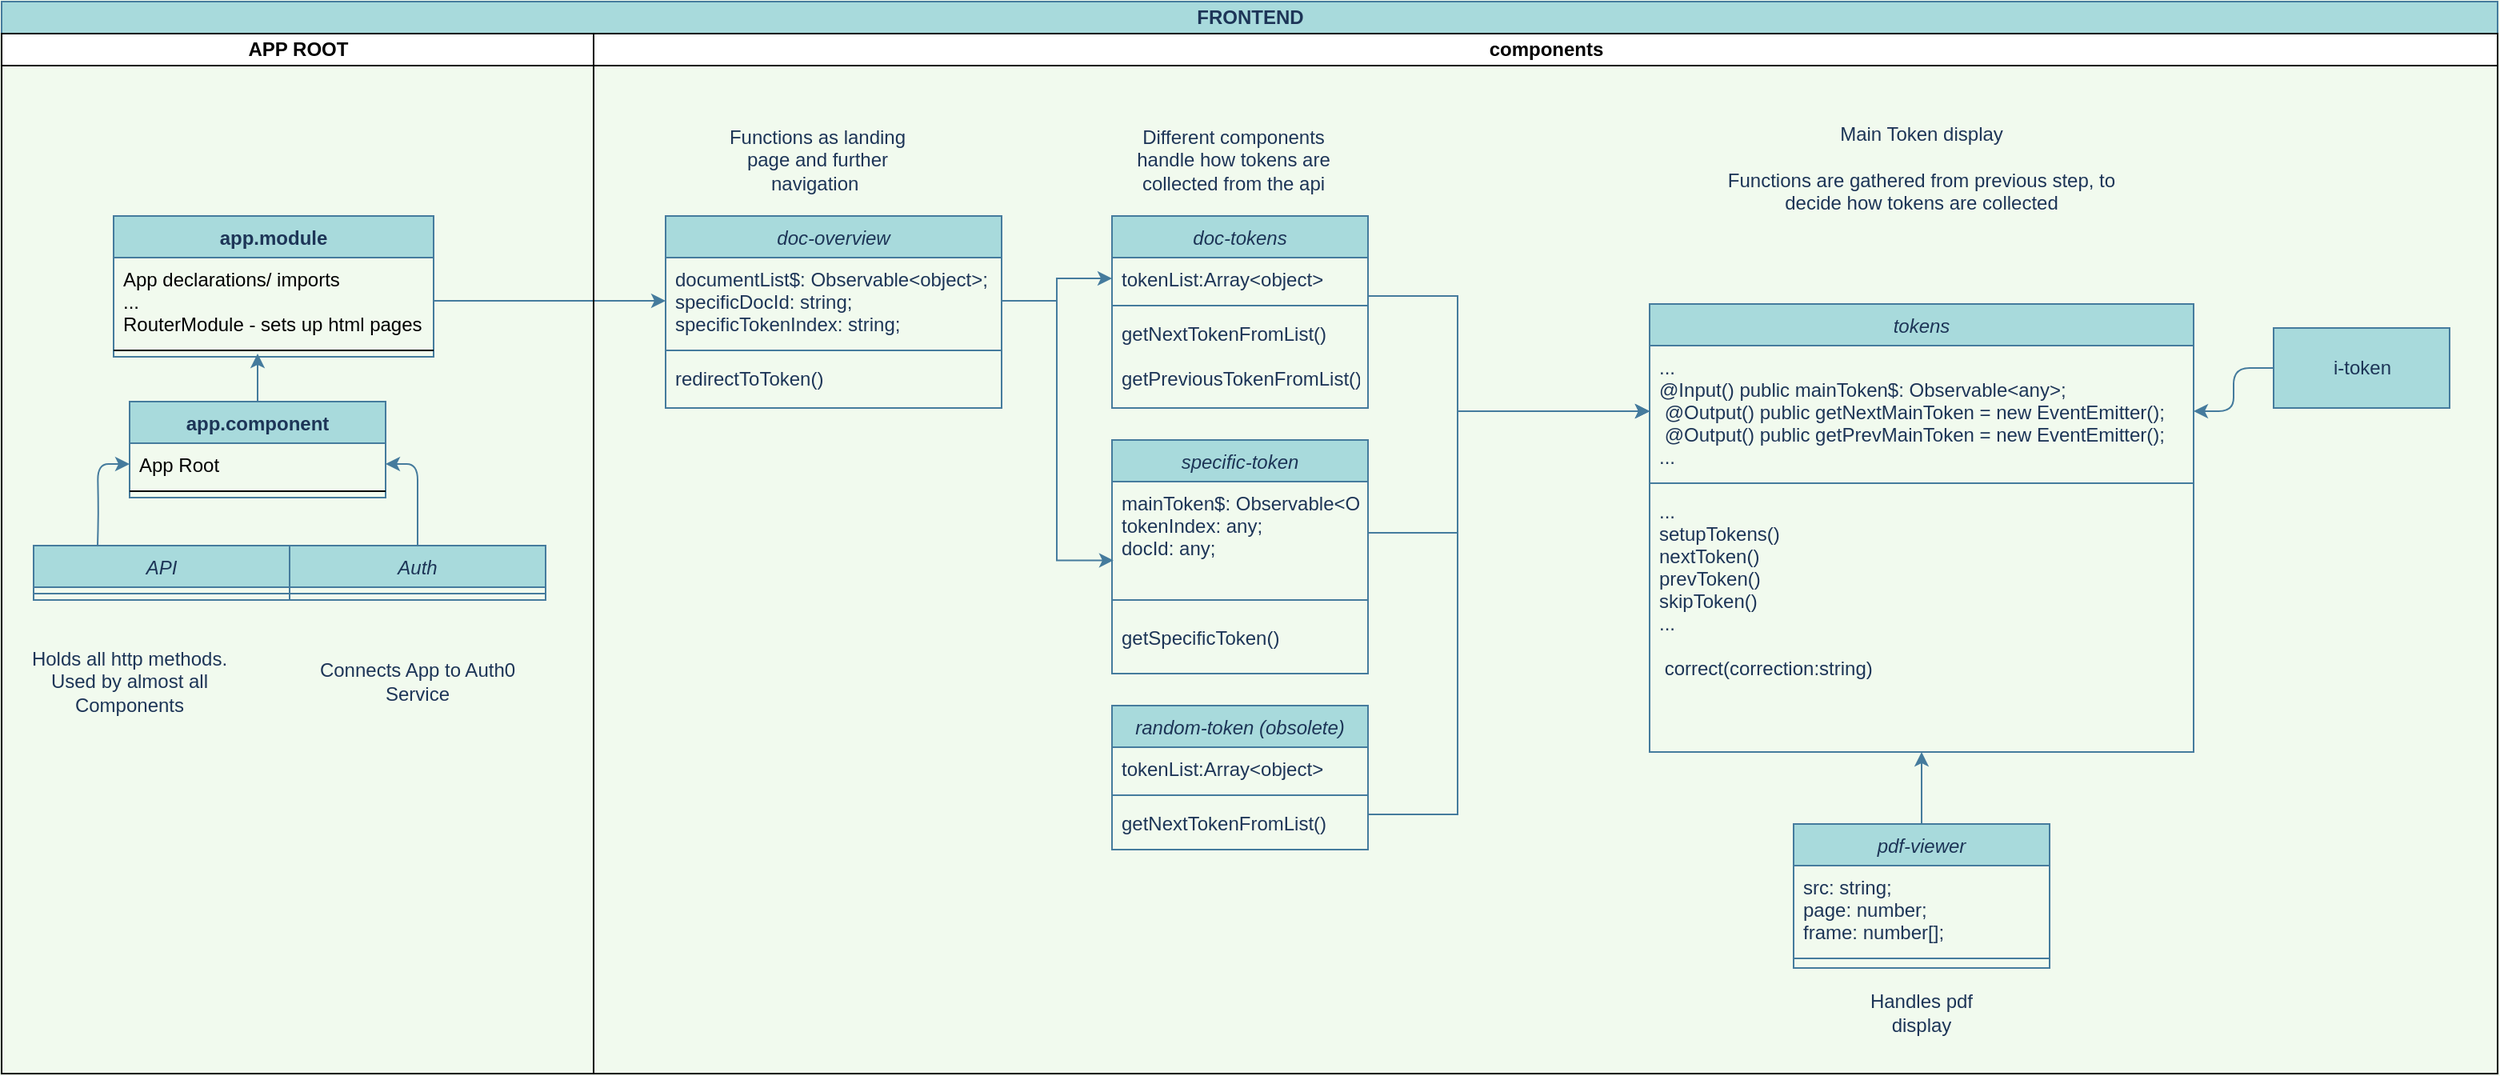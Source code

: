 <mxfile version="13.7.3" type="google"><diagram id="C5RBs43oDa-KdzZeNtuy" name="Page-1"><mxGraphModel dx="2126" dy="695" grid="1" gridSize="10" guides="1" tooltips="1" connect="1" arrows="1" fold="1" page="1" pageScale="1" pageWidth="827" pageHeight="1169" background="#F1FAEE" math="0" shadow="0"><root><mxCell id="WIyWlLk6GJQsqaUBKTNV-0"/><mxCell id="WIyWlLk6GJQsqaUBKTNV-1" parent="WIyWlLk6GJQsqaUBKTNV-0"/><mxCell id="WZUAqrFYsG1_omNkM6XH-46" style="edgeStyle=orthogonalEdgeStyle;rounded=0;orthogonalLoop=1;jettySize=auto;html=1;exitX=0.5;exitY=0;exitDx=0;exitDy=0;entryX=0.5;entryY=1;entryDx=0;entryDy=0;strokeColor=#457B9D;fontColor=#1D3557;labelBackgroundColor=#F1FAEE;" edge="1" parent="WIyWlLk6GJQsqaUBKTNV-1" source="WZUAqrFYsG1_omNkM6XH-32" target="WZUAqrFYsG1_omNkM6XH-28"><mxGeometry relative="1" as="geometry"/></mxCell><mxCell id="WZUAqrFYsG1_omNkM6XH-41" style="edgeStyle=orthogonalEdgeStyle;rounded=0;orthogonalLoop=1;jettySize=auto;html=1;exitX=1;exitY=0.5;exitDx=0;exitDy=0;entryX=0.006;entryY=0.769;entryDx=0;entryDy=0;entryPerimeter=0;strokeColor=#457B9D;fontColor=#1D3557;labelBackgroundColor=#F1FAEE;" edge="1" parent="WIyWlLk6GJQsqaUBKTNV-1" source="WZUAqrFYsG1_omNkM6XH-11" target="WZUAqrFYsG1_omNkM6XH-25"><mxGeometry relative="1" as="geometry"/></mxCell><mxCell id="WZUAqrFYsG1_omNkM6XH-42" style="edgeStyle=orthogonalEdgeStyle;rounded=0;orthogonalLoop=1;jettySize=auto;html=1;exitX=1;exitY=0.5;exitDx=0;exitDy=0;entryX=0;entryY=0.5;entryDx=0;entryDy=0;strokeColor=#457B9D;fontColor=#1D3557;labelBackgroundColor=#F1FAEE;" edge="1" parent="WIyWlLk6GJQsqaUBKTNV-1" source="WZUAqrFYsG1_omNkM6XH-11" target="WZUAqrFYsG1_omNkM6XH-17"><mxGeometry relative="1" as="geometry"/></mxCell><mxCell id="WZUAqrFYsG1_omNkM6XH-44" style="edgeStyle=orthogonalEdgeStyle;rounded=0;orthogonalLoop=1;jettySize=auto;html=1;exitX=1;exitY=0.5;exitDx=0;exitDy=0;entryX=0;entryY=0.5;entryDx=0;entryDy=0;strokeColor=#457B9D;fontColor=#1D3557;labelBackgroundColor=#F1FAEE;" edge="1" parent="WIyWlLk6GJQsqaUBKTNV-1" source="WZUAqrFYsG1_omNkM6XH-17" target="WZUAqrFYsG1_omNkM6XH-29"><mxGeometry relative="1" as="geometry"><Array as="points"><mxPoint x="784" y="194"/><mxPoint x="840" y="194"/><mxPoint x="840" y="266"/></Array></mxGeometry></mxCell><mxCell id="WZUAqrFYsG1_omNkM6XH-45" style="edgeStyle=orthogonalEdgeStyle;rounded=0;orthogonalLoop=1;jettySize=auto;html=1;exitX=1;exitY=0.5;exitDx=0;exitDy=0;entryX=0;entryY=0.5;entryDx=0;entryDy=0;strokeColor=#457B9D;fontColor=#1D3557;labelBackgroundColor=#F1FAEE;" edge="1" parent="WIyWlLk6GJQsqaUBKTNV-1" source="WZUAqrFYsG1_omNkM6XH-25" target="WZUAqrFYsG1_omNkM6XH-29"><mxGeometry relative="1" as="geometry"><Array as="points"><mxPoint x="840" y="342"/><mxPoint x="840" y="266"/></Array></mxGeometry></mxCell><mxCell id="WZUAqrFYsG1_omNkM6XH-49" style="edgeStyle=orthogonalEdgeStyle;rounded=0;orthogonalLoop=1;jettySize=auto;html=1;exitX=1;exitY=0.5;exitDx=0;exitDy=0;entryX=0;entryY=0.5;entryDx=0;entryDy=0;strokeColor=#457B9D;fontColor=#1D3557;labelBackgroundColor=#F1FAEE;" edge="1" parent="WIyWlLk6GJQsqaUBKTNV-1" source="WZUAqrFYsG1_omNkM6XH-21" target="WZUAqrFYsG1_omNkM6XH-29"><mxGeometry relative="1" as="geometry"><Array as="points"><mxPoint x="840" y="518"/><mxPoint x="840" y="266"/></Array></mxGeometry></mxCell><mxCell id="WZUAqrFYsG1_omNkM6XH-51" value="Different components handle how tokens are collected from the api" style="text;html=1;strokeColor=none;fillColor=none;align=center;verticalAlign=middle;whiteSpace=wrap;rounded=0;sketch=0;fontColor=#1D3557;" vertex="1" parent="WIyWlLk6GJQsqaUBKTNV-1"><mxGeometry x="630" y="84" width="140" height="50" as="geometry"/></mxCell><mxCell id="WZUAqrFYsG1_omNkM6XH-52" value="Main Token display&lt;br&gt;&lt;br&gt;Functions are gathered from previous step, to decide how tokens are collected" style="text;html=1;strokeColor=none;fillColor=none;align=center;verticalAlign=middle;whiteSpace=wrap;rounded=0;sketch=0;fontColor=#1D3557;" vertex="1" parent="WIyWlLk6GJQsqaUBKTNV-1"><mxGeometry x="1000" y="54" width="260" height="120" as="geometry"/></mxCell><mxCell id="WZUAqrFYsG1_omNkM6XH-59" value="Handles pdf display" style="text;html=1;strokeColor=none;fillColor=none;align=center;verticalAlign=middle;whiteSpace=wrap;rounded=0;sketch=0;fontColor=#1D3557;" vertex="1" parent="WIyWlLk6GJQsqaUBKTNV-1"><mxGeometry x="1085" y="620" width="90" height="44" as="geometry"/></mxCell><mxCell id="WZUAqrFYsG1_omNkM6XH-16" value="doc-tokens" style="swimlane;fontStyle=2;align=center;verticalAlign=top;childLayout=stackLayout;horizontal=1;startSize=26;horizontalStack=0;resizeParent=1;resizeLast=0;collapsible=1;marginBottom=0;rounded=0;shadow=0;strokeWidth=1;fillColor=#A8DADC;strokeColor=#457B9D;fontColor=#1D3557;" vertex="1" parent="WIyWlLk6GJQsqaUBKTNV-1"><mxGeometry x="624" y="144" width="160" height="120" as="geometry"><mxRectangle x="230" y="140" width="160" height="26" as="alternateBounds"/></mxGeometry></mxCell><mxCell id="WZUAqrFYsG1_omNkM6XH-17" value="tokenList:Array&lt;object&gt;" style="text;align=left;verticalAlign=top;spacingLeft=4;spacingRight=4;overflow=hidden;rotatable=0;points=[[0,0.5],[1,0.5]];portConstraint=eastwest;fontColor=#1D3557;" vertex="1" parent="WZUAqrFYsG1_omNkM6XH-16"><mxGeometry y="26" width="160" height="26" as="geometry"/></mxCell><mxCell id="WZUAqrFYsG1_omNkM6XH-18" value="" style="line;html=1;strokeWidth=1;align=left;verticalAlign=middle;spacingTop=-1;spacingLeft=3;spacingRight=3;rotatable=0;labelPosition=right;points=[];portConstraint=eastwest;fillColor=#A8DADC;strokeColor=#457B9D;fontColor=#1D3557;labelBackgroundColor=#F1FAEE;" vertex="1" parent="WZUAqrFYsG1_omNkM6XH-16"><mxGeometry y="52" width="160" height="8" as="geometry"/></mxCell><mxCell id="WZUAqrFYsG1_omNkM6XH-19" value="getNextTokenFromList()" style="text;align=left;verticalAlign=top;spacingLeft=4;spacingRight=4;overflow=hidden;rotatable=0;points=[[0,0.5],[1,0.5]];portConstraint=eastwest;fontColor=#1D3557;" vertex="1" parent="WZUAqrFYsG1_omNkM6XH-16"><mxGeometry y="60" width="160" height="28" as="geometry"/></mxCell><mxCell id="WZUAqrFYsG1_omNkM6XH-48" value="getPreviousTokenFromList()" style="text;align=left;verticalAlign=top;spacingLeft=4;spacingRight=4;overflow=hidden;rotatable=0;points=[[0,0.5],[1,0.5]];portConstraint=eastwest;fontColor=#1D3557;" vertex="1" parent="WZUAqrFYsG1_omNkM6XH-16"><mxGeometry y="88" width="160" height="28" as="geometry"/></mxCell><mxCell id="WZUAqrFYsG1_omNkM6XH-28" value="tokens" style="swimlane;fontStyle=2;align=center;verticalAlign=top;childLayout=stackLayout;horizontal=1;startSize=26;horizontalStack=0;resizeParent=1;resizeLast=0;collapsible=1;marginBottom=0;rounded=0;shadow=0;strokeWidth=1;fillColor=#A8DADC;strokeColor=#457B9D;fontColor=#1D3557;" vertex="1" parent="WIyWlLk6GJQsqaUBKTNV-1"><mxGeometry x="960" y="199" width="340" height="280" as="geometry"><mxRectangle x="230" y="140" width="160" height="26" as="alternateBounds"/></mxGeometry></mxCell><mxCell id="WZUAqrFYsG1_omNkM6XH-29" value="... &#10;@Input() public mainToken$: Observable&lt;any&gt;;&#10; @Output() public getNextMainToken = new EventEmitter();&#10; @Output() public getPrevMainToken = new EventEmitter();&#10;..." style="text;align=left;verticalAlign=top;spacingLeft=4;spacingRight=4;overflow=hidden;rotatable=0;points=[[0,0.5],[1,0.5]];portConstraint=eastwest;fontColor=#1D3557;" vertex="1" parent="WZUAqrFYsG1_omNkM6XH-28"><mxGeometry y="26" width="340" height="82" as="geometry"/></mxCell><mxCell id="WZUAqrFYsG1_omNkM6XH-30" value="" style="line;html=1;strokeWidth=1;align=left;verticalAlign=middle;spacingTop=-1;spacingLeft=3;spacingRight=3;rotatable=0;labelPosition=right;points=[];portConstraint=eastwest;fillColor=#A8DADC;strokeColor=#457B9D;fontColor=#1D3557;labelBackgroundColor=#F1FAEE;" vertex="1" parent="WZUAqrFYsG1_omNkM6XH-28"><mxGeometry y="108" width="340" height="8" as="geometry"/></mxCell><mxCell id="WZUAqrFYsG1_omNkM6XH-31" value="...&#10;setupTokens()&#10;nextToken()&#10;prevToken()&#10;skipToken()&#10;...&#10;&#10; correct(correction:string)" style="text;align=left;verticalAlign=top;spacingLeft=4;spacingRight=4;overflow=hidden;rotatable=0;points=[[0,0.5],[1,0.5]];portConstraint=eastwest;fontColor=#1D3557;" vertex="1" parent="WZUAqrFYsG1_omNkM6XH-28"><mxGeometry y="116" width="340" height="164" as="geometry"/></mxCell><mxCell id="WZUAqrFYsG1_omNkM6XH-24" value="specific-token" style="swimlane;fontStyle=2;align=center;verticalAlign=top;childLayout=stackLayout;horizontal=1;startSize=26;horizontalStack=0;resizeParent=1;resizeLast=0;collapsible=1;marginBottom=0;rounded=0;shadow=0;strokeWidth=1;fillColor=#A8DADC;strokeColor=#457B9D;fontColor=#1D3557;" vertex="1" parent="WIyWlLk6GJQsqaUBKTNV-1"><mxGeometry x="624" y="284" width="160" height="146" as="geometry"><mxRectangle x="230" y="140" width="160" height="26" as="alternateBounds"/></mxGeometry></mxCell><mxCell id="WZUAqrFYsG1_omNkM6XH-25" value="mainToken$: Observable&lt;Object&gt;;&#10;tokenIndex: any;&#10;docId: any;" style="text;align=left;verticalAlign=top;spacingLeft=4;spacingRight=4;overflow=hidden;rotatable=0;points=[[0,0.5],[1,0.5]];portConstraint=eastwest;fontColor=#1D3557;" vertex="1" parent="WZUAqrFYsG1_omNkM6XH-24"><mxGeometry y="26" width="160" height="64" as="geometry"/></mxCell><mxCell id="WZUAqrFYsG1_omNkM6XH-26" value="" style="line;html=1;strokeWidth=1;align=left;verticalAlign=middle;spacingTop=-1;spacingLeft=3;spacingRight=3;rotatable=0;labelPosition=right;points=[];portConstraint=eastwest;fillColor=#A8DADC;strokeColor=#457B9D;fontColor=#1D3557;labelBackgroundColor=#F1FAEE;" vertex="1" parent="WZUAqrFYsG1_omNkM6XH-24"><mxGeometry y="90" width="160" height="20" as="geometry"/></mxCell><mxCell id="WZUAqrFYsG1_omNkM6XH-27" value="getSpecificToken()" style="text;align=left;verticalAlign=top;spacingLeft=4;spacingRight=4;overflow=hidden;rotatable=0;points=[[0,0.5],[1,0.5]];portConstraint=eastwest;fontColor=#1D3557;" vertex="1" parent="WZUAqrFYsG1_omNkM6XH-24"><mxGeometry y="110" width="160" height="36" as="geometry"/></mxCell><mxCell id="WZUAqrFYsG1_omNkM6XH-32" value="pdf-viewer" style="swimlane;fontStyle=2;align=center;verticalAlign=top;childLayout=stackLayout;horizontal=1;startSize=26;horizontalStack=0;resizeParent=1;resizeLast=0;collapsible=1;marginBottom=0;rounded=0;shadow=0;strokeWidth=1;fillColor=#A8DADC;strokeColor=#457B9D;fontColor=#1D3557;" vertex="1" parent="WIyWlLk6GJQsqaUBKTNV-1"><mxGeometry x="1050" y="524" width="160" height="90" as="geometry"><mxRectangle x="230" y="140" width="160" height="26" as="alternateBounds"/></mxGeometry></mxCell><mxCell id="WZUAqrFYsG1_omNkM6XH-33" value="src: string;&#10;page: number;&#10;frame: number[];" style="text;align=left;verticalAlign=top;spacingLeft=4;spacingRight=4;overflow=hidden;rotatable=0;points=[[0,0.5],[1,0.5]];portConstraint=eastwest;fontColor=#1D3557;" vertex="1" parent="WZUAqrFYsG1_omNkM6XH-32"><mxGeometry y="26" width="160" height="54" as="geometry"/></mxCell><mxCell id="WZUAqrFYsG1_omNkM6XH-34" value="" style="line;html=1;strokeWidth=1;align=left;verticalAlign=middle;spacingTop=-1;spacingLeft=3;spacingRight=3;rotatable=0;labelPosition=right;points=[];portConstraint=eastwest;fillColor=#A8DADC;strokeColor=#457B9D;fontColor=#1D3557;labelBackgroundColor=#F1FAEE;" vertex="1" parent="WZUAqrFYsG1_omNkM6XH-32"><mxGeometry y="80" width="160" height="8" as="geometry"/></mxCell><mxCell id="WZUAqrFYsG1_omNkM6XH-65" style="edgeStyle=orthogonalEdgeStyle;curved=0;rounded=1;sketch=0;orthogonalLoop=1;jettySize=auto;html=1;exitX=0;exitY=0.5;exitDx=0;exitDy=0;strokeColor=#457B9D;fillColor=#A8DADC;fontColor=#1D3557;" edge="1" parent="WIyWlLk6GJQsqaUBKTNV-1" source="WZUAqrFYsG1_omNkM6XH-64" target="WZUAqrFYsG1_omNkM6XH-29"><mxGeometry relative="1" as="geometry"/></mxCell><mxCell id="WZUAqrFYsG1_omNkM6XH-0" value="API" style="swimlane;fontStyle=2;align=center;verticalAlign=top;childLayout=stackLayout;horizontal=1;startSize=26;horizontalStack=0;resizeParent=1;resizeLast=0;collapsible=1;marginBottom=0;rounded=0;shadow=0;strokeWidth=1;fillColor=#A8DADC;strokeColor=#457B9D;fontColor=#1D3557;" vertex="1" parent="WIyWlLk6GJQsqaUBKTNV-1"><mxGeometry x="-50" y="350" width="160" height="34" as="geometry"><mxRectangle x="230" y="140" width="160" height="26" as="alternateBounds"/></mxGeometry></mxCell><mxCell id="WZUAqrFYsG1_omNkM6XH-4" value="" style="line;html=1;strokeWidth=1;align=left;verticalAlign=middle;spacingTop=-1;spacingLeft=3;spacingRight=3;rotatable=0;labelPosition=right;points=[];portConstraint=eastwest;fillColor=#A8DADC;strokeColor=#457B9D;fontColor=#1D3557;labelBackgroundColor=#F1FAEE;" vertex="1" parent="WZUAqrFYsG1_omNkM6XH-0"><mxGeometry y="26" width="160" height="8" as="geometry"/></mxCell><mxCell id="WZUAqrFYsG1_omNkM6XH-82" value="FRONTEND" style="swimlane;html=1;childLayout=stackLayout;resizeParent=1;resizeParentMax=0;startSize=20;rounded=0;sketch=0;strokeColor=#457B9D;fillColor=#A8DADC;fontColor=#1D3557;" vertex="1" parent="WIyWlLk6GJQsqaUBKTNV-1"><mxGeometry x="-70" y="10" width="1560" height="670" as="geometry"/></mxCell><mxCell id="WZUAqrFYsG1_omNkM6XH-83" value="APP ROOT" style="swimlane;html=1;startSize=20;" vertex="1" parent="WZUAqrFYsG1_omNkM6XH-82"><mxGeometry y="20" width="370" height="650" as="geometry"/></mxCell><mxCell id="WZUAqrFYsG1_omNkM6XH-76" value="Holds all http methods.&lt;br&gt;Used by almost all Components" style="text;html=1;strokeColor=none;fillColor=none;align=center;verticalAlign=middle;whiteSpace=wrap;rounded=0;sketch=0;fontColor=#1D3557;" vertex="1" parent="WZUAqrFYsG1_omNkM6XH-83"><mxGeometry y="380" width="160" height="50" as="geometry"/></mxCell><mxCell id="WZUAqrFYsG1_omNkM6XH-60" value="app.component" style="swimlane;fontStyle=1;align=center;verticalAlign=top;childLayout=stackLayout;horizontal=1;startSize=26;horizontalStack=0;resizeParent=1;resizeParentMax=0;resizeLast=0;collapsible=1;marginBottom=0;rounded=0;sketch=0;strokeColor=#457B9D;fillColor=#A8DADC;fontColor=#1D3557;" vertex="1" parent="WZUAqrFYsG1_omNkM6XH-83"><mxGeometry x="80" y="230" width="160" height="60" as="geometry"/></mxCell><mxCell id="WZUAqrFYsG1_omNkM6XH-61" value="App Root" style="text;strokeColor=none;fillColor=none;align=left;verticalAlign=top;spacingLeft=4;spacingRight=4;overflow=hidden;rotatable=0;points=[[0,0.5],[1,0.5]];portConstraint=eastwest;" vertex="1" parent="WZUAqrFYsG1_omNkM6XH-60"><mxGeometry y="26" width="160" height="26" as="geometry"/></mxCell><mxCell id="WZUAqrFYsG1_omNkM6XH-62" value="" style="line;strokeWidth=1;fillColor=none;align=left;verticalAlign=middle;spacingTop=-1;spacingLeft=3;spacingRight=3;rotatable=0;labelPosition=right;points=[];portConstraint=eastwest;" vertex="1" parent="WZUAqrFYsG1_omNkM6XH-60"><mxGeometry y="52" width="160" height="8" as="geometry"/></mxCell><mxCell id="WZUAqrFYsG1_omNkM6XH-66" value="app.module" style="swimlane;fontStyle=1;align=center;verticalAlign=top;childLayout=stackLayout;horizontal=1;startSize=26;horizontalStack=0;resizeParent=1;resizeParentMax=0;resizeLast=0;collapsible=1;marginBottom=0;rounded=0;sketch=0;strokeColor=#457B9D;fillColor=#A8DADC;fontColor=#1D3557;" vertex="1" parent="WZUAqrFYsG1_omNkM6XH-83"><mxGeometry x="70" y="114" width="200" height="88" as="geometry"/></mxCell><mxCell id="WZUAqrFYsG1_omNkM6XH-67" value="App declarations/ imports&#10;...&#10;RouterModule - sets up html pages" style="text;strokeColor=none;fillColor=none;align=left;verticalAlign=top;spacingLeft=4;spacingRight=4;overflow=hidden;rotatable=0;points=[[0,0.5],[1,0.5]];portConstraint=eastwest;" vertex="1" parent="WZUAqrFYsG1_omNkM6XH-66"><mxGeometry y="26" width="200" height="54" as="geometry"/></mxCell><mxCell id="WZUAqrFYsG1_omNkM6XH-68" value="" style="line;strokeWidth=1;fillColor=none;align=left;verticalAlign=middle;spacingTop=-1;spacingLeft=3;spacingRight=3;rotatable=0;labelPosition=right;points=[];portConstraint=eastwest;" vertex="1" parent="WZUAqrFYsG1_omNkM6XH-66"><mxGeometry y="80" width="200" height="8" as="geometry"/></mxCell><mxCell id="WZUAqrFYsG1_omNkM6XH-7" value="Auth" style="swimlane;fontStyle=2;align=center;verticalAlign=top;childLayout=stackLayout;horizontal=1;startSize=26;horizontalStack=0;resizeParent=1;resizeLast=0;collapsible=1;marginBottom=0;rounded=0;shadow=0;strokeWidth=1;fillColor=#A8DADC;strokeColor=#457B9D;fontColor=#1D3557;" vertex="1" parent="WZUAqrFYsG1_omNkM6XH-83"><mxGeometry x="180" y="320" width="160" height="34" as="geometry"><mxRectangle x="230" y="140" width="160" height="26" as="alternateBounds"/></mxGeometry></mxCell><mxCell id="WZUAqrFYsG1_omNkM6XH-8" value="" style="line;html=1;strokeWidth=1;align=left;verticalAlign=middle;spacingTop=-1;spacingLeft=3;spacingRight=3;rotatable=0;labelPosition=right;points=[];portConstraint=eastwest;fillColor=#A8DADC;strokeColor=#457B9D;fontColor=#1D3557;labelBackgroundColor=#F1FAEE;" vertex="1" parent="WZUAqrFYsG1_omNkM6XH-7"><mxGeometry y="26" width="160" height="8" as="geometry"/></mxCell><mxCell id="WZUAqrFYsG1_omNkM6XH-78" style="edgeStyle=orthogonalEdgeStyle;curved=0;rounded=1;sketch=0;orthogonalLoop=1;jettySize=auto;html=1;exitX=0.5;exitY=0;exitDx=0;exitDy=0;entryX=0;entryY=0.5;entryDx=0;entryDy=0;strokeColor=#457B9D;fillColor=#A8DADC;fontColor=#1D3557;" edge="1" parent="WZUAqrFYsG1_omNkM6XH-83" target="WZUAqrFYsG1_omNkM6XH-61"><mxGeometry relative="1" as="geometry"><mxPoint x="60" y="320" as="sourcePoint"/></mxGeometry></mxCell><mxCell id="WZUAqrFYsG1_omNkM6XH-79" style="edgeStyle=orthogonalEdgeStyle;curved=0;rounded=1;sketch=0;orthogonalLoop=1;jettySize=auto;html=1;exitX=0.5;exitY=0;exitDx=0;exitDy=0;entryX=1;entryY=0.5;entryDx=0;entryDy=0;strokeColor=#457B9D;fillColor=#A8DADC;fontColor=#1D3557;" edge="1" parent="WZUAqrFYsG1_omNkM6XH-83" source="WZUAqrFYsG1_omNkM6XH-7" target="WZUAqrFYsG1_omNkM6XH-61"><mxGeometry relative="1" as="geometry"/></mxCell><mxCell id="WZUAqrFYsG1_omNkM6XH-80" style="edgeStyle=orthogonalEdgeStyle;curved=0;rounded=1;sketch=0;orthogonalLoop=1;jettySize=auto;html=1;exitX=0.5;exitY=0;exitDx=0;exitDy=0;entryX=0.45;entryY=0.75;entryDx=0;entryDy=0;entryPerimeter=0;strokeColor=#457B9D;fillColor=#A8DADC;fontColor=#1D3557;" edge="1" parent="WZUAqrFYsG1_omNkM6XH-83" source="WZUAqrFYsG1_omNkM6XH-60" target="WZUAqrFYsG1_omNkM6XH-68"><mxGeometry relative="1" as="geometry"/></mxCell><mxCell id="WZUAqrFYsG1_omNkM6XH-77" value="Connects App to Auth0 Service" style="text;html=1;strokeColor=none;fillColor=none;align=center;verticalAlign=middle;whiteSpace=wrap;rounded=0;sketch=0;fontColor=#1D3557;" vertex="1" parent="WZUAqrFYsG1_omNkM6XH-83"><mxGeometry x="180" y="380" width="160" height="50" as="geometry"/></mxCell><mxCell id="WZUAqrFYsG1_omNkM6XH-81" style="edgeStyle=orthogonalEdgeStyle;curved=0;rounded=1;sketch=0;orthogonalLoop=1;jettySize=auto;html=1;exitX=1;exitY=0.5;exitDx=0;exitDy=0;entryX=0;entryY=0.5;entryDx=0;entryDy=0;strokeColor=#457B9D;fillColor=#A8DADC;fontColor=#1D3557;" edge="1" parent="WZUAqrFYsG1_omNkM6XH-82" source="WZUAqrFYsG1_omNkM6XH-67" target="WZUAqrFYsG1_omNkM6XH-11"><mxGeometry relative="1" as="geometry"/></mxCell><mxCell id="WZUAqrFYsG1_omNkM6XH-84" value="components" style="swimlane;html=1;startSize=20;" vertex="1" parent="WZUAqrFYsG1_omNkM6XH-82"><mxGeometry x="370" y="20" width="1190" height="650" as="geometry"/></mxCell><mxCell id="WZUAqrFYsG1_omNkM6XH-10" value="doc-overview" style="swimlane;fontStyle=2;align=center;verticalAlign=top;childLayout=stackLayout;horizontal=1;startSize=26;horizontalStack=0;resizeParent=1;resizeLast=0;collapsible=1;marginBottom=0;rounded=0;shadow=0;strokeWidth=1;fillColor=#A8DADC;strokeColor=#457B9D;fontColor=#1D3557;" vertex="1" parent="WZUAqrFYsG1_omNkM6XH-84"><mxGeometry x="45" y="114" width="210" height="120" as="geometry"><mxRectangle x="230" y="140" width="160" height="26" as="alternateBounds"/></mxGeometry></mxCell><mxCell id="WZUAqrFYsG1_omNkM6XH-11" value="documentList$: Observable&lt;object&gt;;&#10;specificDocId: string;&#10;specificTokenIndex: string;" style="text;align=left;verticalAlign=top;spacingLeft=4;spacingRight=4;overflow=hidden;rotatable=0;points=[[0,0.5],[1,0.5]];portConstraint=eastwest;fontColor=#1D3557;" vertex="1" parent="WZUAqrFYsG1_omNkM6XH-10"><mxGeometry y="26" width="210" height="54" as="geometry"/></mxCell><mxCell id="WZUAqrFYsG1_omNkM6XH-14" value="" style="line;html=1;strokeWidth=1;align=left;verticalAlign=middle;spacingTop=-1;spacingLeft=3;spacingRight=3;rotatable=0;labelPosition=right;points=[];portConstraint=eastwest;fillColor=#A8DADC;strokeColor=#457B9D;fontColor=#1D3557;labelBackgroundColor=#F1FAEE;" vertex="1" parent="WZUAqrFYsG1_omNkM6XH-10"><mxGeometry y="80" width="210" height="8" as="geometry"/></mxCell><mxCell id="WZUAqrFYsG1_omNkM6XH-15" value="redirectToToken()" style="text;align=left;verticalAlign=top;spacingLeft=4;spacingRight=4;overflow=hidden;rotatable=0;points=[[0,0.5],[1,0.5]];portConstraint=eastwest;fontColor=#1D3557;" vertex="1" parent="WZUAqrFYsG1_omNkM6XH-10"><mxGeometry y="88" width="210" height="26" as="geometry"/></mxCell><mxCell id="WZUAqrFYsG1_omNkM6XH-50" value="Functions as landing page and further navigation&amp;nbsp;" style="text;html=1;strokeColor=none;fillColor=none;align=center;verticalAlign=middle;whiteSpace=wrap;rounded=0;fontColor=#1D3557;" vertex="1" parent="WZUAqrFYsG1_omNkM6XH-84"><mxGeometry x="70" y="54" width="140" height="50" as="geometry"/></mxCell><mxCell id="WZUAqrFYsG1_omNkM6XH-64" value="i-token" style="html=1;rounded=0;sketch=0;strokeColor=#457B9D;fillColor=#A8DADC;fontColor=#1D3557;" vertex="1" parent="WZUAqrFYsG1_omNkM6XH-84"><mxGeometry x="1050" y="184" width="110" height="50" as="geometry"/></mxCell><mxCell id="WZUAqrFYsG1_omNkM6XH-20" value="random-token (obsolete)" style="swimlane;fontStyle=2;align=center;verticalAlign=top;childLayout=stackLayout;horizontal=1;startSize=26;horizontalStack=0;resizeParent=1;resizeLast=0;collapsible=1;marginBottom=0;rounded=0;shadow=0;strokeWidth=1;fillColor=#A8DADC;strokeColor=#457B9D;fontColor=#1D3557;" vertex="1" parent="WZUAqrFYsG1_omNkM6XH-84"><mxGeometry x="324" y="420" width="160" height="90" as="geometry"><mxRectangle x="230" y="140" width="160" height="26" as="alternateBounds"/></mxGeometry></mxCell><mxCell id="WZUAqrFYsG1_omNkM6XH-21" value="tokenList:Array&lt;object&gt;" style="text;align=left;verticalAlign=top;spacingLeft=4;spacingRight=4;overflow=hidden;rotatable=0;points=[[0,0.5],[1,0.5]];portConstraint=eastwest;fontColor=#1D3557;" vertex="1" parent="WZUAqrFYsG1_omNkM6XH-20"><mxGeometry y="26" width="160" height="26" as="geometry"/></mxCell><mxCell id="WZUAqrFYsG1_omNkM6XH-22" value="" style="line;html=1;strokeWidth=1;align=left;verticalAlign=middle;spacingTop=-1;spacingLeft=3;spacingRight=3;rotatable=0;labelPosition=right;points=[];portConstraint=eastwest;fillColor=#A8DADC;strokeColor=#457B9D;fontColor=#1D3557;labelBackgroundColor=#F1FAEE;" vertex="1" parent="WZUAqrFYsG1_omNkM6XH-20"><mxGeometry y="52" width="160" height="8" as="geometry"/></mxCell><mxCell id="WZUAqrFYsG1_omNkM6XH-23" value="getNextTokenFromList()" style="text;align=left;verticalAlign=top;spacingLeft=4;spacingRight=4;overflow=hidden;rotatable=0;points=[[0,0.5],[1,0.5]];portConstraint=eastwest;fontColor=#1D3557;" vertex="1" parent="WZUAqrFYsG1_omNkM6XH-20"><mxGeometry y="60" width="160" height="26" as="geometry"/></mxCell></root></mxGraphModel></diagram></mxfile>